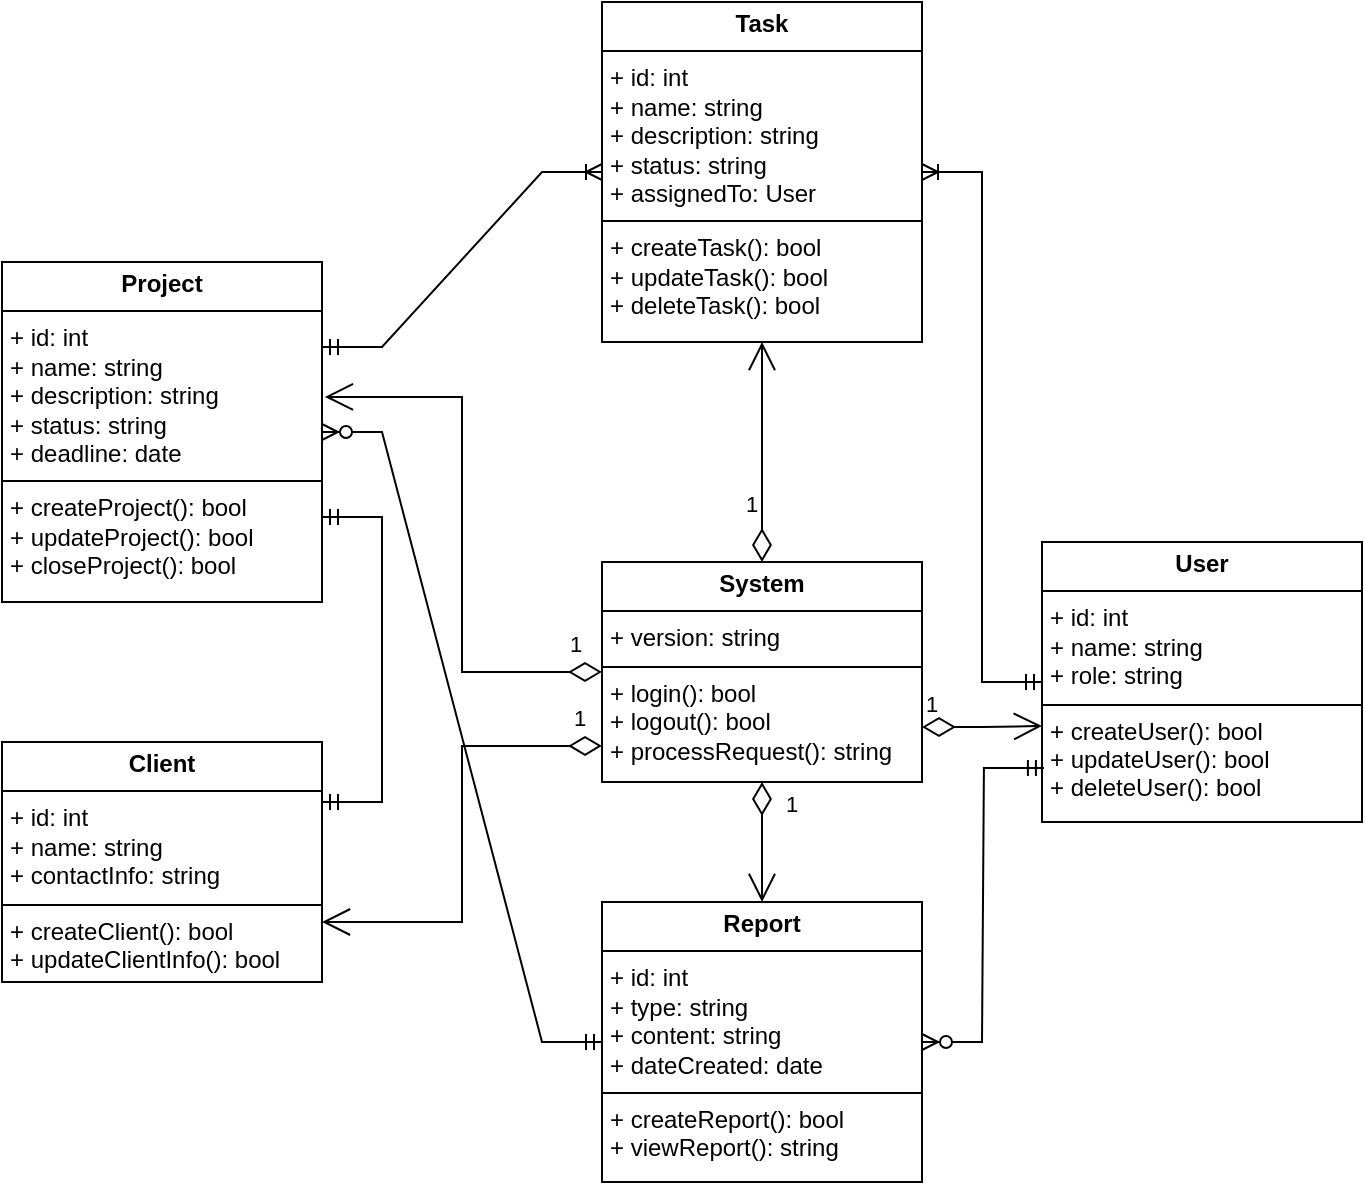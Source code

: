 <mxfile version="24.8.6">
  <diagram name="Страница — 1" id="vwebjJGkbI6Gldqh6jRf">
    <mxGraphModel grid="1" page="1" gridSize="10" guides="1" tooltips="1" connect="1" arrows="1" fold="1" pageScale="1" pageWidth="827" pageHeight="1169" math="0" shadow="0">
      <root>
        <mxCell id="0" />
        <mxCell id="1" parent="0" />
        <mxCell id="TV9iwSqpUQ6fZzpG82sm-1" value="&lt;p style=&quot;margin:0px;margin-top:4px;text-align:center;&quot;&gt;&lt;b&gt;Project&lt;/b&gt;&lt;/p&gt;&lt;hr size=&quot;1&quot; style=&quot;border-style:solid;&quot;&gt;&lt;p style=&quot;margin:0px;margin-left:4px;&quot;&gt;+ id: int&lt;/p&gt;&lt;p style=&quot;margin:0px;margin-left:4px;&quot;&gt;+ name: string&lt;/p&gt;&lt;p style=&quot;margin:0px;margin-left:4px;&quot;&gt;+&amp;nbsp;description: string&lt;/p&gt;&lt;p style=&quot;margin:0px;margin-left:4px;&quot;&gt;+&amp;nbsp;status: string&lt;/p&gt;&lt;p style=&quot;margin:0px;margin-left:4px;&quot;&gt;+&amp;nbsp;deadline: date&lt;/p&gt;&lt;hr size=&quot;1&quot; style=&quot;border-style:solid;&quot;&gt;&lt;p style=&quot;margin:0px;margin-left:4px;&quot;&gt;+ createProject(): bool&lt;/p&gt;&lt;p style=&quot;margin:0px;margin-left:4px;&quot;&gt;+&amp;nbsp;updateProject(): bool&lt;/p&gt;&lt;p style=&quot;margin:0px;margin-left:4px;&quot;&gt;+&amp;nbsp;closeProject(): bool&lt;/p&gt;" style="verticalAlign=top;align=left;overflow=fill;html=1;whiteSpace=wrap;" vertex="1" parent="1">
          <mxGeometry x="110" y="200" width="160" height="170" as="geometry" />
        </mxCell>
        <mxCell id="TV9iwSqpUQ6fZzpG82sm-2" value="&lt;p style=&quot;margin:0px;margin-top:4px;text-align:center;&quot;&gt;&lt;b&gt;Task&lt;/b&gt;&lt;/p&gt;&lt;hr size=&quot;1&quot; style=&quot;border-style:solid;&quot;&gt;&lt;p style=&quot;margin:0px;margin-left:4px;&quot;&gt;+&amp;nbsp;id: int&lt;br&gt;+&amp;nbsp;name: string&lt;/p&gt;&lt;p style=&quot;margin:0px;margin-left:4px;&quot;&gt;+&amp;nbsp;description: string&lt;/p&gt;&lt;p style=&quot;margin:0px;margin-left:4px;&quot;&gt;+&amp;nbsp;status: string&lt;/p&gt;&lt;p style=&quot;margin:0px;margin-left:4px;&quot;&gt;+&amp;nbsp;assignedTo: User&lt;/p&gt;&lt;hr size=&quot;1&quot; style=&quot;border-style:solid;&quot;&gt;&lt;p style=&quot;margin:0px;margin-left:4px;&quot;&gt;+ createTask(): bool&lt;/p&gt;&lt;p style=&quot;margin:0px;margin-left:4px;&quot;&gt;+&amp;nbsp;updateTask(): bool&lt;/p&gt;&lt;p style=&quot;margin:0px;margin-left:4px;&quot;&gt;+&amp;nbsp;deleteTask(): bool&lt;/p&gt;" style="verticalAlign=top;align=left;overflow=fill;html=1;whiteSpace=wrap;" vertex="1" parent="1">
          <mxGeometry x="410" y="70" width="160" height="170" as="geometry" />
        </mxCell>
        <mxCell id="TV9iwSqpUQ6fZzpG82sm-3" value="&lt;p style=&quot;margin:0px;margin-top:4px;text-align:center;&quot;&gt;&lt;b&gt;User&lt;/b&gt;&lt;/p&gt;&lt;hr size=&quot;1&quot; style=&quot;border-style:solid;&quot;&gt;&lt;p style=&quot;margin:0px;margin-left:4px;&quot;&gt;+ id: int&lt;/p&gt;&lt;p style=&quot;margin:0px;margin-left:4px;&quot;&gt;+ name: string&lt;/p&gt;&lt;p style=&quot;margin:0px;margin-left:4px;&quot;&gt;+&amp;nbsp;role: string&lt;/p&gt;&lt;hr size=&quot;1&quot; style=&quot;border-style:solid;&quot;&gt;&lt;p style=&quot;margin:0px;margin-left:4px;&quot;&gt;+ createUser(): bool&lt;/p&gt;&lt;p style=&quot;margin:0px;margin-left:4px;&quot;&gt;+&amp;nbsp;updateUser(): bool&lt;/p&gt;&lt;p style=&quot;margin:0px;margin-left:4px;&quot;&gt;+&amp;nbsp;deleteUser(): bool&lt;/p&gt;" style="verticalAlign=top;align=left;overflow=fill;html=1;whiteSpace=wrap;" vertex="1" parent="1">
          <mxGeometry x="630" y="340" width="160" height="140" as="geometry" />
        </mxCell>
        <mxCell id="TV9iwSqpUQ6fZzpG82sm-4" value="&lt;p style=&quot;margin:0px;margin-top:4px;text-align:center;&quot;&gt;&lt;b&gt;Client&lt;/b&gt;&lt;/p&gt;&lt;hr size=&quot;1&quot; style=&quot;border-style:solid;&quot;&gt;&lt;p style=&quot;margin:0px;margin-left:4px;&quot;&gt;+ id: int&lt;/p&gt;&lt;p style=&quot;margin:0px;margin-left:4px;&quot;&gt;+&amp;nbsp;name: string&lt;/p&gt;&lt;p style=&quot;margin:0px;margin-left:4px;&quot;&gt;+&amp;nbsp;contactInfo: string&lt;/p&gt;&lt;hr size=&quot;1&quot; style=&quot;border-style:solid;&quot;&gt;&lt;p style=&quot;margin:0px;margin-left:4px;&quot;&gt;+ createClient(): bool&lt;/p&gt;&lt;p style=&quot;margin:0px;margin-left:4px;&quot;&gt;+&amp;nbsp;updateClientInfo(): bool&lt;/p&gt;" style="verticalAlign=top;align=left;overflow=fill;html=1;whiteSpace=wrap;" vertex="1" parent="1">
          <mxGeometry x="110" y="440" width="160" height="120" as="geometry" />
        </mxCell>
        <mxCell id="TV9iwSqpUQ6fZzpG82sm-5" value="&lt;p style=&quot;margin:0px;margin-top:4px;text-align:center;&quot;&gt;&lt;b&gt;Report&lt;/b&gt;&lt;/p&gt;&lt;hr size=&quot;1&quot; style=&quot;border-style:solid;&quot;&gt;&lt;p style=&quot;margin:0px;margin-left:4px;&quot;&gt;+ id: int&lt;br&gt;+&amp;nbsp;type: string&lt;/p&gt;&lt;p style=&quot;margin:0px;margin-left:4px;&quot;&gt;+&amp;nbsp;content: string&lt;/p&gt;&lt;p style=&quot;margin:0px;margin-left:4px;&quot;&gt;+&amp;nbsp;dateCreated: date&lt;/p&gt;&lt;hr size=&quot;1&quot; style=&quot;border-style:solid;&quot;&gt;&lt;p style=&quot;margin:0px;margin-left:4px;&quot;&gt;+ createReport(): bool&lt;/p&gt;&lt;p style=&quot;margin:0px;margin-left:4px;&quot;&gt;+&amp;nbsp;viewReport(): string&lt;/p&gt;" style="verticalAlign=top;align=left;overflow=fill;html=1;whiteSpace=wrap;" vertex="1" parent="1">
          <mxGeometry x="410" y="520" width="160" height="140" as="geometry" />
        </mxCell>
        <mxCell id="TV9iwSqpUQ6fZzpG82sm-6" value="&lt;p style=&quot;margin:0px;margin-top:4px;text-align:center;&quot;&gt;&lt;b&gt;System&lt;/b&gt;&lt;/p&gt;&lt;hr size=&quot;1&quot; style=&quot;border-style:solid;&quot;&gt;&lt;p style=&quot;margin:0px;margin-left:4px;&quot;&gt;+&amp;nbsp;version: string&lt;/p&gt;&lt;hr size=&quot;1&quot; style=&quot;border-style:solid;&quot;&gt;&lt;p style=&quot;margin:0px;margin-left:4px;&quot;&gt;+ login(): bool&lt;/p&gt;&lt;p style=&quot;margin:0px;margin-left:4px;&quot;&gt;+&amp;nbsp;logout(): bool&lt;/p&gt;&lt;p style=&quot;margin:0px;margin-left:4px;&quot;&gt;+ processRequest(): string&lt;/p&gt;" style="verticalAlign=top;align=left;overflow=fill;html=1;whiteSpace=wrap;" vertex="1" parent="1">
          <mxGeometry x="410" y="350" width="160" height="110" as="geometry" />
        </mxCell>
        <mxCell id="TV9iwSqpUQ6fZzpG82sm-7" value="" style="edgeStyle=entityRelationEdgeStyle;fontSize=12;html=1;endArrow=ERoneToMany;startArrow=ERmandOne;rounded=0;exitX=1;exitY=0.25;exitDx=0;exitDy=0;entryX=0;entryY=0.5;entryDx=0;entryDy=0;" edge="1" parent="1" source="TV9iwSqpUQ6fZzpG82sm-1" target="TV9iwSqpUQ6fZzpG82sm-2">
          <mxGeometry width="100" height="100" relative="1" as="geometry">
            <mxPoint x="270" y="490" as="sourcePoint" />
            <mxPoint x="370" y="390" as="targetPoint" />
          </mxGeometry>
        </mxCell>
        <mxCell id="TV9iwSqpUQ6fZzpG82sm-8" value="" style="edgeStyle=entityRelationEdgeStyle;fontSize=12;html=1;endArrow=ERoneToMany;startArrow=ERmandOne;rounded=0;entryX=1;entryY=0.5;entryDx=0;entryDy=0;exitX=0;exitY=0.5;exitDx=0;exitDy=0;" edge="1" parent="1" source="TV9iwSqpUQ6fZzpG82sm-3" target="TV9iwSqpUQ6fZzpG82sm-2">
          <mxGeometry width="100" height="100" relative="1" as="geometry">
            <mxPoint x="750" y="270" as="sourcePoint" />
            <mxPoint x="850" y="170" as="targetPoint" />
            <Array as="points">
              <mxPoint x="720" y="260" />
              <mxPoint x="590" y="320" />
            </Array>
          </mxGeometry>
        </mxCell>
        <mxCell id="TV9iwSqpUQ6fZzpG82sm-9" value="" style="edgeStyle=entityRelationEdgeStyle;fontSize=12;html=1;endArrow=ERmandOne;startArrow=ERmandOne;rounded=0;entryX=1;entryY=0.75;entryDx=0;entryDy=0;exitX=1;exitY=0.25;exitDx=0;exitDy=0;" edge="1" parent="1" source="TV9iwSqpUQ6fZzpG82sm-4" target="TV9iwSqpUQ6fZzpG82sm-1">
          <mxGeometry width="100" height="100" relative="1" as="geometry">
            <mxPoint x="30" y="600" as="sourcePoint" />
            <mxPoint x="10" y="420" as="targetPoint" />
            <Array as="points">
              <mxPoint x="330" y="420" />
              <mxPoint x="20" y="660" />
              <mxPoint x="310" y="420" />
              <mxPoint x="330" y="450" />
              <mxPoint x="-50" y="655" />
              <mxPoint x="-20" y="575" />
              <mxPoint x="-30" y="575" />
              <mxPoint x="-110" y="665" />
              <mxPoint x="-20" y="665" />
            </Array>
          </mxGeometry>
        </mxCell>
        <mxCell id="TV9iwSqpUQ6fZzpG82sm-12" value="" style="edgeStyle=entityRelationEdgeStyle;fontSize=12;html=1;endArrow=ERzeroToMany;startArrow=ERmandOne;rounded=0;exitX=0;exitY=0.5;exitDx=0;exitDy=0;entryX=1;entryY=0.5;entryDx=0;entryDy=0;" edge="1" parent="1" source="TV9iwSqpUQ6fZzpG82sm-5" target="TV9iwSqpUQ6fZzpG82sm-1">
          <mxGeometry width="100" height="100" relative="1" as="geometry">
            <mxPoint x="280" y="790" as="sourcePoint" />
            <mxPoint x="380" y="730" as="targetPoint" />
          </mxGeometry>
        </mxCell>
        <mxCell id="TV9iwSqpUQ6fZzpG82sm-13" value="" style="edgeStyle=entityRelationEdgeStyle;fontSize=12;html=1;endArrow=ERzeroToMany;startArrow=ERmandOne;rounded=0;exitX=0.006;exitY=0.807;exitDx=0;exitDy=0;entryX=1;entryY=0.5;entryDx=0;entryDy=0;exitPerimeter=0;" edge="1" parent="1" source="TV9iwSqpUQ6fZzpG82sm-3" target="TV9iwSqpUQ6fZzpG82sm-5">
          <mxGeometry width="100" height="100" relative="1" as="geometry">
            <mxPoint x="420" y="680" as="sourcePoint" />
            <mxPoint x="280" y="275" as="targetPoint" />
            <Array as="points">
              <mxPoint x="650" y="670" />
              <mxPoint x="600" y="520" />
              <mxPoint x="620" y="550" />
              <mxPoint x="660" y="640" />
              <mxPoint x="661" y="630" />
              <mxPoint x="670" y="670" />
              <mxPoint x="600" y="550" />
            </Array>
          </mxGeometry>
        </mxCell>
        <mxCell id="TV9iwSqpUQ6fZzpG82sm-14" value="1" style="endArrow=open;html=1;endSize=12;startArrow=diamondThin;startSize=14;startFill=0;edgeStyle=orthogonalEdgeStyle;align=left;verticalAlign=bottom;rounded=0;exitX=1;exitY=0.75;exitDx=0;exitDy=0;entryX=0;entryY=0.657;entryDx=0;entryDy=0;entryPerimeter=0;" edge="1" parent="1" source="TV9iwSqpUQ6fZzpG82sm-6" target="TV9iwSqpUQ6fZzpG82sm-3">
          <mxGeometry x="-1" y="3" relative="1" as="geometry">
            <mxPoint x="430" y="520" as="sourcePoint" />
            <mxPoint x="590" y="520" as="targetPoint" />
            <Array as="points" />
          </mxGeometry>
        </mxCell>
        <mxCell id="TV9iwSqpUQ6fZzpG82sm-15" value="1" style="endArrow=open;html=1;endSize=12;startArrow=diamondThin;startSize=14;startFill=0;edgeStyle=orthogonalEdgeStyle;align=left;verticalAlign=bottom;rounded=0;exitX=0.5;exitY=0;exitDx=0;exitDy=0;entryX=0.5;entryY=1;entryDx=0;entryDy=0;" edge="1" parent="1" source="TV9iwSqpUQ6fZzpG82sm-6" target="TV9iwSqpUQ6fZzpG82sm-2">
          <mxGeometry x="-0.636" y="10" relative="1" as="geometry">
            <mxPoint x="580" y="415" as="sourcePoint" />
            <mxPoint x="700" y="442" as="targetPoint" />
            <mxPoint as="offset" />
          </mxGeometry>
        </mxCell>
        <mxCell id="TV9iwSqpUQ6fZzpG82sm-16" value="1" style="endArrow=open;html=1;endSize=12;startArrow=diamondThin;startSize=14;startFill=0;edgeStyle=orthogonalEdgeStyle;align=left;verticalAlign=bottom;rounded=0;exitX=0;exitY=0.5;exitDx=0;exitDy=0;entryX=1.009;entryY=0.397;entryDx=0;entryDy=0;entryPerimeter=0;" edge="1" parent="1" source="TV9iwSqpUQ6fZzpG82sm-6" target="TV9iwSqpUQ6fZzpG82sm-1">
          <mxGeometry x="-0.865" y="-5" relative="1" as="geometry">
            <mxPoint x="580" y="415" as="sourcePoint" />
            <mxPoint x="700" y="442" as="targetPoint" />
            <mxPoint as="offset" />
          </mxGeometry>
        </mxCell>
        <mxCell id="TV9iwSqpUQ6fZzpG82sm-17" value="1" style="endArrow=open;html=1;endSize=12;startArrow=diamondThin;startSize=14;startFill=0;edgeStyle=orthogonalEdgeStyle;align=left;verticalAlign=bottom;rounded=0;exitX=0.5;exitY=1;exitDx=0;exitDy=0;entryX=0.5;entryY=0;entryDx=0;entryDy=0;" edge="1" parent="1" source="TV9iwSqpUQ6fZzpG82sm-6" target="TV9iwSqpUQ6fZzpG82sm-5">
          <mxGeometry x="-0.333" y="10" relative="1" as="geometry">
            <mxPoint x="449" y="508" as="sourcePoint" />
            <mxPoint x="310" y="350" as="targetPoint" />
            <mxPoint as="offset" />
          </mxGeometry>
        </mxCell>
        <mxCell id="TV9iwSqpUQ6fZzpG82sm-18" value="1" style="endArrow=open;html=1;endSize=12;startArrow=diamondThin;startSize=14;startFill=0;edgeStyle=orthogonalEdgeStyle;align=left;verticalAlign=bottom;rounded=0;exitX=0;exitY=0.836;exitDx=0;exitDy=0;entryX=1;entryY=0.75;entryDx=0;entryDy=0;exitPerimeter=0;" edge="1" parent="1" source="TV9iwSqpUQ6fZzpG82sm-6" target="TV9iwSqpUQ6fZzpG82sm-4">
          <mxGeometry x="-0.865" y="-5" relative="1" as="geometry">
            <mxPoint x="420" y="415" as="sourcePoint" />
            <mxPoint x="281" y="257" as="targetPoint" />
            <mxPoint as="offset" />
          </mxGeometry>
        </mxCell>
      </root>
    </mxGraphModel>
  </diagram>
</mxfile>
